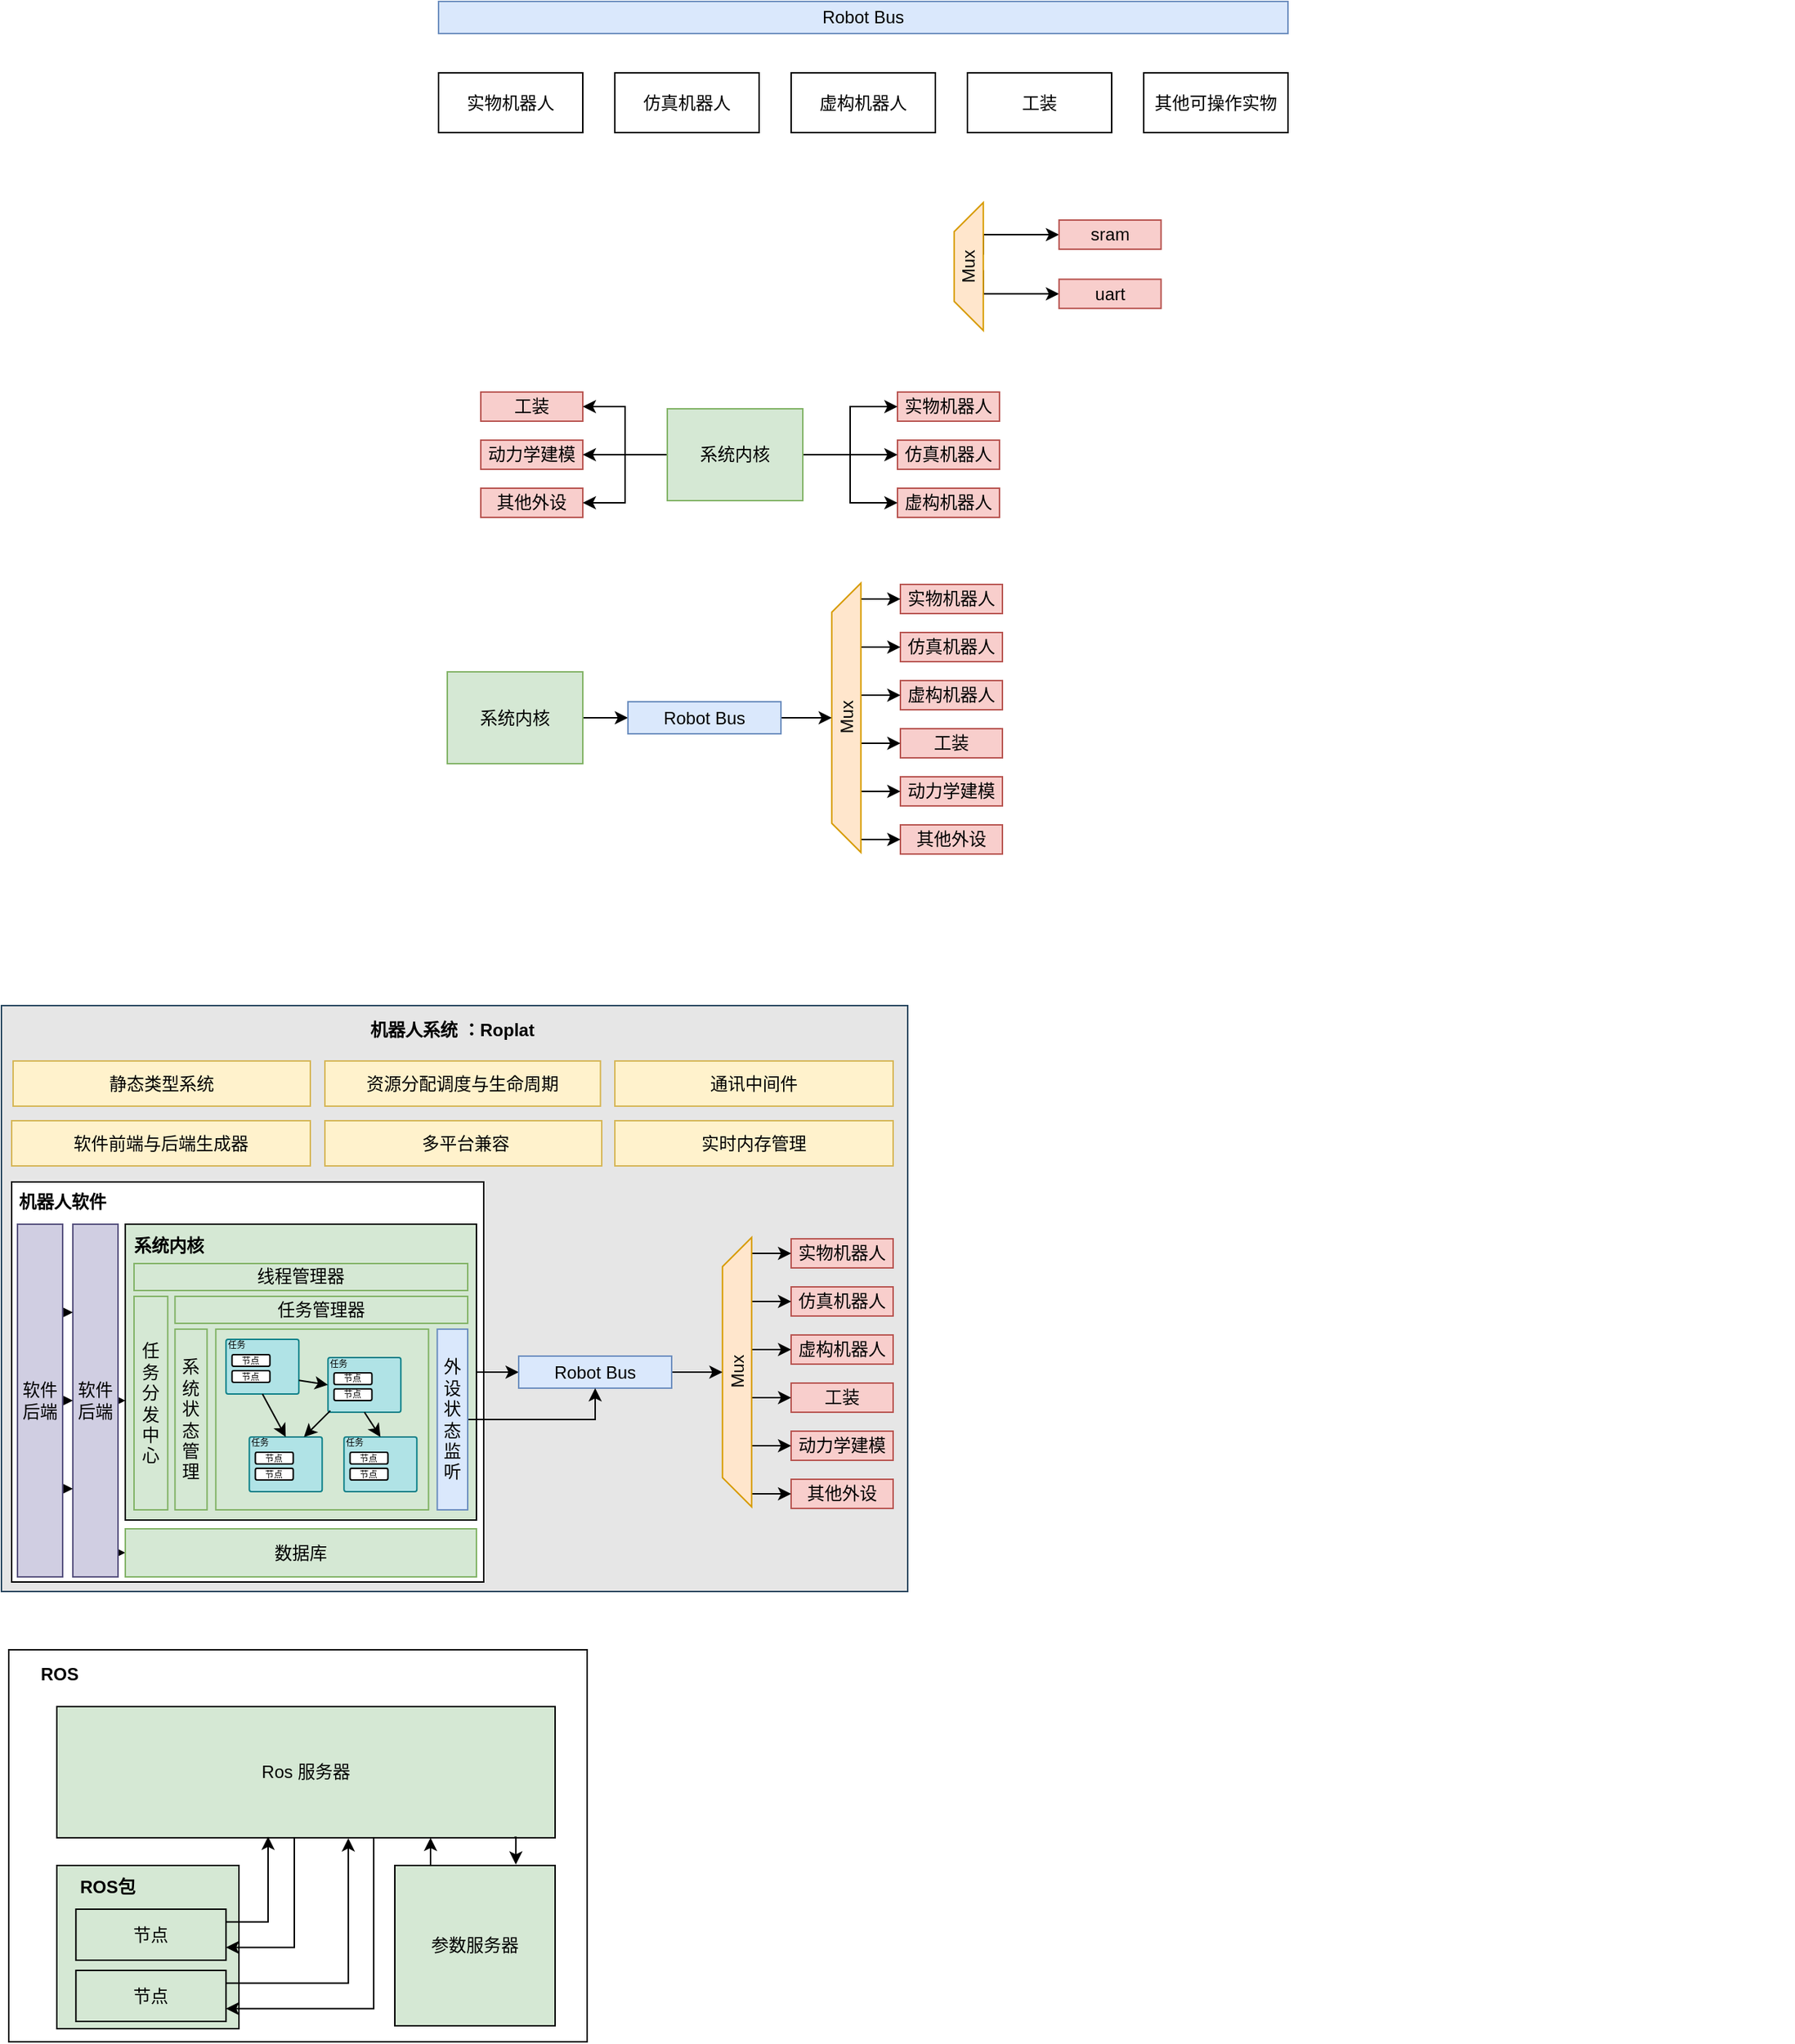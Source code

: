 <mxfile border="50" scale="3" compressed="false" locked="false" version="26.0.4">
  <diagram name="Blank" id="YmL12bMKpDGza6XwsDPr">
    <mxGraphModel dx="3102" dy="1397" grid="0" gridSize="10" guides="1" tooltips="1" connect="1" arrows="1" fold="1" page="0" pageScale="1" pageWidth="827" pageHeight="1169" background="none" math="1" shadow="0">
      <root>
        <mxCell id="X5NqExCQtvZxIxQ7pmgY-0" />
        <mxCell id="1" parent="X5NqExCQtvZxIxQ7pmgY-0" />
        <mxCell id="yxioz5QFpOCRjbDrVPdh-116" value="" style="rounded=0;whiteSpace=wrap;html=1;fillColor=light-dark(#E6E6E6,#39454E);strokeColor=#23445d;" parent="1" vertex="1">
          <mxGeometry x="-1620" y="181" width="622" height="402" as="geometry" />
        </mxCell>
        <mxCell id="yxioz5QFpOCRjbDrVPdh-107" value="" style="rounded=0;whiteSpace=wrap;html=1;" parent="1" vertex="1">
          <mxGeometry x="-1613" y="302" width="324" height="274.5" as="geometry" />
        </mxCell>
        <mxCell id="yxioz5QFpOCRjbDrVPdh-115" style="edgeStyle=orthogonalEdgeStyle;rounded=0;orthogonalLoop=1;jettySize=auto;html=1;exitX=1;exitY=0.5;exitDx=0;exitDy=0;entryX=0;entryY=0.595;entryDx=0;entryDy=0;entryPerimeter=0;" parent="1" edge="1">
          <mxGeometry relative="1" as="geometry">
            <mxPoint x="-1540" y="556.4" as="sourcePoint" />
            <mxPoint x="-1535" y="556.4" as="targetPoint" />
          </mxGeometry>
        </mxCell>
        <mxCell id="yxioz5QFpOCRjbDrVPdh-114" style="edgeStyle=orthogonalEdgeStyle;rounded=0;orthogonalLoop=1;jettySize=auto;html=1;exitX=1;exitY=0.5;exitDx=0;exitDy=0;entryX=0;entryY=0.595;entryDx=0;entryDy=0;entryPerimeter=0;" parent="1" source="yxioz5QFpOCRjbDrVPdh-103" target="yxioz5QFpOCRjbDrVPdh-46" edge="1">
          <mxGeometry relative="1" as="geometry" />
        </mxCell>
        <mxCell id="RojM3RQOKE0TcmvbQU_H-11" value="Robot Bus" style="rounded=0;whiteSpace=wrap;html=1;fillColor=#dae8fc;strokeColor=#6c8ebf;" parent="1" vertex="1">
          <mxGeometry x="-1320" y="-508" width="583" height="22" as="geometry" />
        </mxCell>
        <mxCell id="RojM3RQOKE0TcmvbQU_H-12" value="实物机器人" style="rounded=0;whiteSpace=wrap;html=1;" parent="1" vertex="1">
          <mxGeometry x="-1320" y="-459" width="99" height="41" as="geometry" />
        </mxCell>
        <mxCell id="RojM3RQOKE0TcmvbQU_H-13" value="仿真机器人" style="rounded=0;whiteSpace=wrap;html=1;" parent="1" vertex="1">
          <mxGeometry x="-1199" y="-459" width="99" height="41" as="geometry" />
        </mxCell>
        <mxCell id="RojM3RQOKE0TcmvbQU_H-14" value="虚构机器人" style="rounded=0;whiteSpace=wrap;html=1;" parent="1" vertex="1">
          <mxGeometry x="-1078" y="-459" width="99" height="41" as="geometry" />
        </mxCell>
        <mxCell id="RojM3RQOKE0TcmvbQU_H-15" value="工装" style="rounded=0;whiteSpace=wrap;html=1;" parent="1" vertex="1">
          <mxGeometry x="-957" y="-459" width="99" height="41" as="geometry" />
        </mxCell>
        <mxCell id="RojM3RQOKE0TcmvbQU_H-16" value="其他可操作实物" style="rounded=0;whiteSpace=wrap;html=1;" parent="1" vertex="1">
          <mxGeometry x="-836" y="-459" width="99" height="41" as="geometry" />
        </mxCell>
        <mxCell id="RojM3RQOKE0TcmvbQU_H-17" style="edgeStyle=orthogonalEdgeStyle;rounded=0;orthogonalLoop=1;jettySize=auto;html=1;exitX=0.75;exitY=1;exitDx=0;exitDy=0;entryX=0;entryY=0.5;entryDx=0;entryDy=0;" parent="1" target="RojM3RQOKE0TcmvbQU_H-20" edge="1">
          <mxGeometry relative="1" as="geometry">
            <Array as="points">
              <mxPoint x="-946.13" y="-348" />
            </Array>
            <mxPoint x="-946.13" y="-334.25" as="sourcePoint" />
          </mxGeometry>
        </mxCell>
        <mxCell id="RojM3RQOKE0TcmvbQU_H-18" style="edgeStyle=orthogonalEdgeStyle;rounded=0;orthogonalLoop=1;jettySize=auto;html=1;exitX=0.75;exitY=1;exitDx=0;exitDy=0;entryX=0;entryY=0.5;entryDx=0;entryDy=0;" parent="1" target="RojM3RQOKE0TcmvbQU_H-21" edge="1">
          <mxGeometry relative="1" as="geometry">
            <Array as="points">
              <mxPoint x="-946.13" y="-307.37" />
            </Array>
            <mxPoint x="-946.13" y="-323.62" as="sourcePoint" />
          </mxGeometry>
        </mxCell>
        <mxCell id="RojM3RQOKE0TcmvbQU_H-19" value="Mux" style="shape=trapezoid;perimeter=trapezoidPerimeter;whiteSpace=wrap;html=1;fixedSize=1;rotation=-90;fillColor=#ffe6cc;strokeColor=#d79b00;" parent="1" vertex="1">
          <mxGeometry x="-1000" y="-336.12" width="87.75" height="20" as="geometry" />
        </mxCell>
        <mxCell id="RojM3RQOKE0TcmvbQU_H-20" value="sram" style="whiteSpace=wrap;html=1;fillColor=#f8cecc;strokeColor=#b85450;" parent="1" vertex="1">
          <mxGeometry x="-894.13" y="-358" width="70" height="20" as="geometry" />
        </mxCell>
        <mxCell id="RojM3RQOKE0TcmvbQU_H-21" value="uart" style="whiteSpace=wrap;html=1;fillColor=#f8cecc;strokeColor=#b85450;" parent="1" vertex="1">
          <mxGeometry x="-894.13" y="-317.37" width="70" height="20" as="geometry" />
        </mxCell>
        <mxCell id="yxioz5QFpOCRjbDrVPdh-1" value="实物机器人" style="whiteSpace=wrap;html=1;fillColor=#f8cecc;strokeColor=#b85450;" parent="1" vertex="1">
          <mxGeometry x="-1005" y="-240" width="70" height="20" as="geometry" />
        </mxCell>
        <mxCell id="yxioz5QFpOCRjbDrVPdh-2" value="仿真机器人" style="whiteSpace=wrap;html=1;fillColor=#f8cecc;strokeColor=#b85450;" parent="1" vertex="1">
          <mxGeometry x="-1005" y="-207" width="70" height="20" as="geometry" />
        </mxCell>
        <mxCell id="yxioz5QFpOCRjbDrVPdh-4" value="虚构机器人" style="whiteSpace=wrap;html=1;fillColor=#f8cecc;strokeColor=#b85450;" parent="1" vertex="1">
          <mxGeometry x="-1005" y="-174" width="70" height="20" as="geometry" />
        </mxCell>
        <mxCell id="yxioz5QFpOCRjbDrVPdh-5" value="工装" style="whiteSpace=wrap;html=1;fillColor=#f8cecc;strokeColor=#b85450;" parent="1" vertex="1">
          <mxGeometry x="-1291" y="-240" width="70" height="20" as="geometry" />
        </mxCell>
        <mxCell id="yxioz5QFpOCRjbDrVPdh-6" value="动力学建模" style="whiteSpace=wrap;html=1;fillColor=#f8cecc;strokeColor=#b85450;" parent="1" vertex="1">
          <mxGeometry x="-1291" y="-207" width="70" height="20" as="geometry" />
        </mxCell>
        <mxCell id="yxioz5QFpOCRjbDrVPdh-7" value="其他外设" style="whiteSpace=wrap;html=1;fillColor=#f8cecc;strokeColor=#b85450;" parent="1" vertex="1">
          <mxGeometry x="-1291" y="-174" width="70" height="20" as="geometry" />
        </mxCell>
        <mxCell id="yxioz5QFpOCRjbDrVPdh-9" style="edgeStyle=orthogonalEdgeStyle;rounded=0;orthogonalLoop=1;jettySize=auto;html=1;" parent="1" source="yxioz5QFpOCRjbDrVPdh-8" target="yxioz5QFpOCRjbDrVPdh-1" edge="1">
          <mxGeometry relative="1" as="geometry" />
        </mxCell>
        <mxCell id="yxioz5QFpOCRjbDrVPdh-10" style="edgeStyle=orthogonalEdgeStyle;rounded=0;orthogonalLoop=1;jettySize=auto;html=1;" parent="1" source="yxioz5QFpOCRjbDrVPdh-8" target="yxioz5QFpOCRjbDrVPdh-2" edge="1">
          <mxGeometry relative="1" as="geometry" />
        </mxCell>
        <mxCell id="yxioz5QFpOCRjbDrVPdh-11" style="edgeStyle=orthogonalEdgeStyle;rounded=0;orthogonalLoop=1;jettySize=auto;html=1;" parent="1" source="yxioz5QFpOCRjbDrVPdh-8" target="yxioz5QFpOCRjbDrVPdh-4" edge="1">
          <mxGeometry relative="1" as="geometry" />
        </mxCell>
        <mxCell id="yxioz5QFpOCRjbDrVPdh-12" style="edgeStyle=orthogonalEdgeStyle;rounded=0;orthogonalLoop=1;jettySize=auto;html=1;" parent="1" source="yxioz5QFpOCRjbDrVPdh-8" target="yxioz5QFpOCRjbDrVPdh-5" edge="1">
          <mxGeometry relative="1" as="geometry" />
        </mxCell>
        <mxCell id="yxioz5QFpOCRjbDrVPdh-13" style="edgeStyle=orthogonalEdgeStyle;rounded=0;orthogonalLoop=1;jettySize=auto;html=1;entryX=1;entryY=0.5;entryDx=0;entryDy=0;" parent="1" source="yxioz5QFpOCRjbDrVPdh-8" target="yxioz5QFpOCRjbDrVPdh-6" edge="1">
          <mxGeometry relative="1" as="geometry" />
        </mxCell>
        <mxCell id="yxioz5QFpOCRjbDrVPdh-14" style="edgeStyle=orthogonalEdgeStyle;rounded=0;orthogonalLoop=1;jettySize=auto;html=1;entryX=1;entryY=0.5;entryDx=0;entryDy=0;" parent="1" source="yxioz5QFpOCRjbDrVPdh-8" target="yxioz5QFpOCRjbDrVPdh-7" edge="1">
          <mxGeometry relative="1" as="geometry" />
        </mxCell>
        <mxCell id="yxioz5QFpOCRjbDrVPdh-8" value="系统内核" style="rounded=0;whiteSpace=wrap;html=1;fillColor=#d5e8d4;strokeColor=#82b366;" parent="1" vertex="1">
          <mxGeometry x="-1163" y="-228.5" width="93" height="63" as="geometry" />
        </mxCell>
        <mxCell id="yxioz5QFpOCRjbDrVPdh-15" value="实物机器人" style="whiteSpace=wrap;html=1;fillColor=#f8cecc;strokeColor=#b85450;" parent="1" vertex="1">
          <mxGeometry x="-1003" y="-108" width="70" height="20" as="geometry" />
        </mxCell>
        <mxCell id="yxioz5QFpOCRjbDrVPdh-16" value="仿真机器人" style="whiteSpace=wrap;html=1;fillColor=#f8cecc;strokeColor=#b85450;" parent="1" vertex="1">
          <mxGeometry x="-1003" y="-75" width="70" height="20" as="geometry" />
        </mxCell>
        <mxCell id="yxioz5QFpOCRjbDrVPdh-17" value="虚构机器人" style="whiteSpace=wrap;html=1;fillColor=#f8cecc;strokeColor=#b85450;" parent="1" vertex="1">
          <mxGeometry x="-1003" y="-42" width="70" height="20" as="geometry" />
        </mxCell>
        <mxCell id="yxioz5QFpOCRjbDrVPdh-18" value="工装" style="whiteSpace=wrap;html=1;fillColor=#f8cecc;strokeColor=#b85450;" parent="1" vertex="1">
          <mxGeometry x="-1003" y="-9" width="70" height="20" as="geometry" />
        </mxCell>
        <mxCell id="yxioz5QFpOCRjbDrVPdh-19" value="动力学建模" style="whiteSpace=wrap;html=1;fillColor=#f8cecc;strokeColor=#b85450;" parent="1" vertex="1">
          <mxGeometry x="-1003" y="24" width="70" height="20" as="geometry" />
        </mxCell>
        <mxCell id="yxioz5QFpOCRjbDrVPdh-20" value="其他外设" style="whiteSpace=wrap;html=1;fillColor=#f8cecc;strokeColor=#b85450;" parent="1" vertex="1">
          <mxGeometry x="-1003" y="57" width="70" height="20" as="geometry" />
        </mxCell>
        <mxCell id="yxioz5QFpOCRjbDrVPdh-22" value="" style="endArrow=classic;html=1;rounded=0;entryX=0;entryY=0.5;entryDx=0;entryDy=0;exitX=0.941;exitY=1.006;exitDx=0;exitDy=0;exitPerimeter=0;" parent="1" source="yxioz5QFpOCRjbDrVPdh-21" target="yxioz5QFpOCRjbDrVPdh-15" edge="1">
          <mxGeometry width="50" height="50" relative="1" as="geometry">
            <mxPoint x="-1029" y="-98" as="sourcePoint" />
            <mxPoint x="-1020" y="-96" as="targetPoint" />
          </mxGeometry>
        </mxCell>
        <mxCell id="yxioz5QFpOCRjbDrVPdh-23" value="" style="endArrow=classic;html=1;rounded=0;exitX=0.941;exitY=1.006;exitDx=0;exitDy=0;exitPerimeter=0;entryX=0;entryY=0.5;entryDx=0;entryDy=0;" parent="1" target="yxioz5QFpOCRjbDrVPdh-16" edge="1">
          <mxGeometry width="50" height="50" relative="1" as="geometry">
            <mxPoint x="-1030" y="-65.06" as="sourcePoint" />
            <mxPoint x="-1004" y="-65" as="targetPoint" />
          </mxGeometry>
        </mxCell>
        <mxCell id="yxioz5QFpOCRjbDrVPdh-24" value="" style="endArrow=classic;html=1;rounded=0;exitX=0.941;exitY=1.006;exitDx=0;exitDy=0;exitPerimeter=0;entryX=0;entryY=0.5;entryDx=0;entryDy=0;" parent="1" edge="1">
          <mxGeometry width="50" height="50" relative="1" as="geometry">
            <mxPoint x="-1030" y="-32.06" as="sourcePoint" />
            <mxPoint x="-1003" y="-32" as="targetPoint" />
          </mxGeometry>
        </mxCell>
        <mxCell id="yxioz5QFpOCRjbDrVPdh-25" value="" style="endArrow=classic;html=1;rounded=0;exitX=0.941;exitY=1.006;exitDx=0;exitDy=0;exitPerimeter=0;entryX=0;entryY=0.5;entryDx=0;entryDy=0;" parent="1" edge="1">
          <mxGeometry width="50" height="50" relative="1" as="geometry">
            <mxPoint x="-1030" y="0.94" as="sourcePoint" />
            <mxPoint x="-1003" y="1" as="targetPoint" />
          </mxGeometry>
        </mxCell>
        <mxCell id="yxioz5QFpOCRjbDrVPdh-26" value="" style="endArrow=classic;html=1;rounded=0;exitX=0.941;exitY=1.006;exitDx=0;exitDy=0;exitPerimeter=0;entryX=0;entryY=0.5;entryDx=0;entryDy=0;" parent="1" edge="1">
          <mxGeometry width="50" height="50" relative="1" as="geometry">
            <mxPoint x="-1030" y="33.94" as="sourcePoint" />
            <mxPoint x="-1003" y="34" as="targetPoint" />
          </mxGeometry>
        </mxCell>
        <mxCell id="yxioz5QFpOCRjbDrVPdh-27" value="" style="endArrow=classic;html=1;rounded=0;exitX=0.941;exitY=1.006;exitDx=0;exitDy=0;exitPerimeter=0;entryX=0;entryY=0.5;entryDx=0;entryDy=0;" parent="1" edge="1">
          <mxGeometry width="50" height="50" relative="1" as="geometry">
            <mxPoint x="-1030" y="66.94" as="sourcePoint" />
            <mxPoint x="-1003" y="67" as="targetPoint" />
          </mxGeometry>
        </mxCell>
        <mxCell id="yxioz5QFpOCRjbDrVPdh-21" value="Mux" style="shape=trapezoid;perimeter=trapezoidPerimeter;whiteSpace=wrap;html=1;fixedSize=1;rotation=-90;fillColor=#ffe6cc;strokeColor=#d79b00;" parent="1" vertex="1">
          <mxGeometry x="-1132.5" y="-26.5" width="184.75" height="20" as="geometry" />
        </mxCell>
        <mxCell id="yxioz5QFpOCRjbDrVPdh-30" style="edgeStyle=orthogonalEdgeStyle;rounded=0;orthogonalLoop=1;jettySize=auto;html=1;entryX=0;entryY=0.5;entryDx=0;entryDy=0;" parent="1" source="yxioz5QFpOCRjbDrVPdh-28" target="yxioz5QFpOCRjbDrVPdh-29" edge="1">
          <mxGeometry relative="1" as="geometry" />
        </mxCell>
        <mxCell id="yxioz5QFpOCRjbDrVPdh-28" value="系统内核" style="rounded=0;whiteSpace=wrap;html=1;fillColor=#d5e8d4;strokeColor=#82b366;" parent="1" vertex="1">
          <mxGeometry x="-1314" y="-48" width="93" height="63" as="geometry" />
        </mxCell>
        <mxCell id="yxioz5QFpOCRjbDrVPdh-31" style="edgeStyle=orthogonalEdgeStyle;rounded=0;orthogonalLoop=1;jettySize=auto;html=1;entryX=0.5;entryY=0;entryDx=0;entryDy=0;" parent="1" source="yxioz5QFpOCRjbDrVPdh-29" target="yxioz5QFpOCRjbDrVPdh-21" edge="1">
          <mxGeometry relative="1" as="geometry" />
        </mxCell>
        <mxCell id="yxioz5QFpOCRjbDrVPdh-29" value="Robot Bus" style="rounded=0;whiteSpace=wrap;html=1;fillColor=#dae8fc;strokeColor=#6c8ebf;" parent="1" vertex="1">
          <mxGeometry x="-1190" y="-27.5" width="105" height="22" as="geometry" />
        </mxCell>
        <mxCell id="yxioz5QFpOCRjbDrVPdh-32" value="实物机器人" style="whiteSpace=wrap;html=1;fillColor=#f8cecc;strokeColor=#b85450;" parent="1" vertex="1">
          <mxGeometry x="-1078" y="341" width="70" height="20" as="geometry" />
        </mxCell>
        <mxCell id="yxioz5QFpOCRjbDrVPdh-33" value="仿真机器人" style="whiteSpace=wrap;html=1;fillColor=#f8cecc;strokeColor=#b85450;" parent="1" vertex="1">
          <mxGeometry x="-1078" y="374" width="70" height="20" as="geometry" />
        </mxCell>
        <mxCell id="yxioz5QFpOCRjbDrVPdh-34" value="虚构机器人" style="whiteSpace=wrap;html=1;fillColor=#f8cecc;strokeColor=#b85450;" parent="1" vertex="1">
          <mxGeometry x="-1078" y="407" width="70" height="20" as="geometry" />
        </mxCell>
        <mxCell id="yxioz5QFpOCRjbDrVPdh-35" value="工装" style="whiteSpace=wrap;html=1;fillColor=#f8cecc;strokeColor=#b85450;" parent="1" vertex="1">
          <mxGeometry x="-1078" y="440" width="70" height="20" as="geometry" />
        </mxCell>
        <mxCell id="yxioz5QFpOCRjbDrVPdh-36" value="动力学建模" style="whiteSpace=wrap;html=1;fillColor=#f8cecc;strokeColor=#b85450;" parent="1" vertex="1">
          <mxGeometry x="-1078" y="473" width="70" height="20" as="geometry" />
        </mxCell>
        <mxCell id="yxioz5QFpOCRjbDrVPdh-37" value="其他外设" style="whiteSpace=wrap;html=1;fillColor=#f8cecc;strokeColor=#b85450;" parent="1" vertex="1">
          <mxGeometry x="-1078" y="506" width="70" height="20" as="geometry" />
        </mxCell>
        <mxCell id="yxioz5QFpOCRjbDrVPdh-38" value="" style="endArrow=classic;html=1;rounded=0;entryX=0;entryY=0.5;entryDx=0;entryDy=0;exitX=0.941;exitY=1.006;exitDx=0;exitDy=0;exitPerimeter=0;" parent="1" source="yxioz5QFpOCRjbDrVPdh-44" target="yxioz5QFpOCRjbDrVPdh-32" edge="1">
          <mxGeometry width="50" height="50" relative="1" as="geometry">
            <mxPoint x="-1104" y="351" as="sourcePoint" />
            <mxPoint x="-1095" y="353" as="targetPoint" />
          </mxGeometry>
        </mxCell>
        <mxCell id="yxioz5QFpOCRjbDrVPdh-39" value="" style="endArrow=classic;html=1;rounded=0;exitX=0.941;exitY=1.006;exitDx=0;exitDy=0;exitPerimeter=0;entryX=0;entryY=0.5;entryDx=0;entryDy=0;" parent="1" target="yxioz5QFpOCRjbDrVPdh-33" edge="1">
          <mxGeometry width="50" height="50" relative="1" as="geometry">
            <mxPoint x="-1105" y="383.94" as="sourcePoint" />
            <mxPoint x="-1079" y="384" as="targetPoint" />
          </mxGeometry>
        </mxCell>
        <mxCell id="yxioz5QFpOCRjbDrVPdh-40" value="" style="endArrow=classic;html=1;rounded=0;exitX=0.941;exitY=1.006;exitDx=0;exitDy=0;exitPerimeter=0;entryX=0;entryY=0.5;entryDx=0;entryDy=0;" parent="1" edge="1">
          <mxGeometry width="50" height="50" relative="1" as="geometry">
            <mxPoint x="-1105" y="416.94" as="sourcePoint" />
            <mxPoint x="-1078" y="417" as="targetPoint" />
          </mxGeometry>
        </mxCell>
        <mxCell id="yxioz5QFpOCRjbDrVPdh-41" value="" style="endArrow=classic;html=1;rounded=0;exitX=0.941;exitY=1.006;exitDx=0;exitDy=0;exitPerimeter=0;entryX=0;entryY=0.5;entryDx=0;entryDy=0;" parent="1" edge="1">
          <mxGeometry width="50" height="50" relative="1" as="geometry">
            <mxPoint x="-1105" y="449.94" as="sourcePoint" />
            <mxPoint x="-1078" y="450" as="targetPoint" />
          </mxGeometry>
        </mxCell>
        <mxCell id="yxioz5QFpOCRjbDrVPdh-42" value="" style="endArrow=classic;html=1;rounded=0;exitX=0.941;exitY=1.006;exitDx=0;exitDy=0;exitPerimeter=0;entryX=0;entryY=0.5;entryDx=0;entryDy=0;" parent="1" edge="1">
          <mxGeometry width="50" height="50" relative="1" as="geometry">
            <mxPoint x="-1105" y="482.94" as="sourcePoint" />
            <mxPoint x="-1078" y="483" as="targetPoint" />
          </mxGeometry>
        </mxCell>
        <mxCell id="yxioz5QFpOCRjbDrVPdh-43" value="" style="endArrow=classic;html=1;rounded=0;exitX=0.941;exitY=1.006;exitDx=0;exitDy=0;exitPerimeter=0;entryX=0;entryY=0.5;entryDx=0;entryDy=0;" parent="1" edge="1">
          <mxGeometry width="50" height="50" relative="1" as="geometry">
            <mxPoint x="-1105" y="515.94" as="sourcePoint" />
            <mxPoint x="-1078" y="516" as="targetPoint" />
          </mxGeometry>
        </mxCell>
        <mxCell id="yxioz5QFpOCRjbDrVPdh-44" value="Mux" style="shape=trapezoid;perimeter=trapezoidPerimeter;whiteSpace=wrap;html=1;fixedSize=1;rotation=-90;fillColor=#ffe6cc;strokeColor=#d79b00;" parent="1" vertex="1">
          <mxGeometry x="-1207.5" y="422.5" width="184.75" height="20" as="geometry" />
        </mxCell>
        <mxCell id="yxioz5QFpOCRjbDrVPdh-45" style="edgeStyle=orthogonalEdgeStyle;rounded=0;orthogonalLoop=1;jettySize=auto;html=1;entryX=0;entryY=0.5;entryDx=0;entryDy=0;" parent="1" source="yxioz5QFpOCRjbDrVPdh-46" target="yxioz5QFpOCRjbDrVPdh-48" edge="1">
          <mxGeometry relative="1" as="geometry" />
        </mxCell>
        <mxCell id="yxioz5QFpOCRjbDrVPdh-46" value="" style="rounded=0;whiteSpace=wrap;html=1;fillColor=#d5e8d4;strokeColor=light-dark(#000000, #446e2c);" parent="1" vertex="1">
          <mxGeometry x="-1535" y="331" width="241" height="203" as="geometry" />
        </mxCell>
        <mxCell id="yxioz5QFpOCRjbDrVPdh-47" style="edgeStyle=orthogonalEdgeStyle;rounded=0;orthogonalLoop=1;jettySize=auto;html=1;entryX=0.5;entryY=0;entryDx=0;entryDy=0;" parent="1" source="yxioz5QFpOCRjbDrVPdh-48" target="yxioz5QFpOCRjbDrVPdh-44" edge="1">
          <mxGeometry relative="1" as="geometry" />
        </mxCell>
        <mxCell id="yxioz5QFpOCRjbDrVPdh-48" value="Robot Bus" style="rounded=0;whiteSpace=wrap;html=1;fillColor=#dae8fc;strokeColor=#6c8ebf;" parent="1" vertex="1">
          <mxGeometry x="-1265" y="421.5" width="105" height="22" as="geometry" />
        </mxCell>
        <mxCell id="yxioz5QFpOCRjbDrVPdh-49" value="系统内核" style="text;html=1;align=center;verticalAlign=middle;whiteSpace=wrap;rounded=0;fontStyle=1" parent="1" vertex="1">
          <mxGeometry x="-1535" y="331" width="60" height="30" as="geometry" />
        </mxCell>
        <mxCell id="yxioz5QFpOCRjbDrVPdh-50" value="线程管理器" style="rounded=0;whiteSpace=wrap;html=1;fillColor=#d5e8d4;strokeColor=#82b366;" parent="1" vertex="1">
          <mxGeometry x="-1529" y="358" width="229" height="18.5" as="geometry" />
        </mxCell>
        <mxCell id="yxioz5QFpOCRjbDrVPdh-51" value="任务分发中心" style="rounded=0;whiteSpace=wrap;html=1;fillColor=#d5e8d4;strokeColor=#82b366;" parent="1" vertex="1">
          <mxGeometry x="-1529" y="380.5" width="23.13" height="146.5" as="geometry" />
        </mxCell>
        <mxCell id="yxioz5QFpOCRjbDrVPdh-52" value="任务管理器" style="rounded=0;whiteSpace=wrap;html=1;fillColor=#d5e8d4;strokeColor=#82b366;" parent="1" vertex="1">
          <mxGeometry x="-1500.87" y="380.5" width="200.87" height="18.5" as="geometry" />
        </mxCell>
        <mxCell id="yxioz5QFpOCRjbDrVPdh-53" value="系统状态管理" style="rounded=0;whiteSpace=wrap;html=1;fillColor=#d5e8d4;strokeColor=#82b366;" parent="1" vertex="1">
          <mxGeometry x="-1500.87" y="403" width="22" height="124" as="geometry" />
        </mxCell>
        <mxCell id="yxioz5QFpOCRjbDrVPdh-54" value="" style="rounded=0;whiteSpace=wrap;html=1;fillColor=#d5e8d4;strokeColor=#82b366;" parent="1" vertex="1">
          <mxGeometry x="-1472.87" y="403" width="146" height="124" as="geometry" />
        </mxCell>
        <mxCell id="yxioz5QFpOCRjbDrVPdh-70" value="" style="group" parent="1" vertex="1" connectable="0">
          <mxGeometry x="-1465.87" y="410" width="50" height="37.5" as="geometry" />
        </mxCell>
        <mxCell id="yxioz5QFpOCRjbDrVPdh-65" value="" style="rounded=1;whiteSpace=wrap;html=1;arcSize=4;strokeWidth=1;fillColor=#b0e3e6;strokeColor=#0e8088;" parent="yxioz5QFpOCRjbDrVPdh-70" vertex="1">
          <mxGeometry width="50" height="37.5" as="geometry" />
        </mxCell>
        <mxCell id="yxioz5QFpOCRjbDrVPdh-66" value="任务" style="text;html=1;align=center;verticalAlign=middle;whiteSpace=wrap;rounded=0;fontSize=6;" parent="yxioz5QFpOCRjbDrVPdh-70" vertex="1">
          <mxGeometry width="15.13" height="8.5" as="geometry" />
        </mxCell>
        <mxCell id="yxioz5QFpOCRjbDrVPdh-67" value="&lt;font&gt;节点&lt;/font&gt;" style="rounded=1;whiteSpace=wrap;html=1;fontSize=6;" parent="yxioz5QFpOCRjbDrVPdh-70" vertex="1">
          <mxGeometry x="4.13" y="10.5" width="26" height="8" as="geometry" />
        </mxCell>
        <mxCell id="yxioz5QFpOCRjbDrVPdh-68" value="&lt;font&gt;节点&lt;/font&gt;" style="rounded=1;whiteSpace=wrap;html=1;fontSize=6;" parent="yxioz5QFpOCRjbDrVPdh-70" vertex="1">
          <mxGeometry x="4.13" y="21.5" width="26" height="8" as="geometry" />
        </mxCell>
        <mxCell id="yxioz5QFpOCRjbDrVPdh-72" value="" style="group" parent="1" vertex="1" connectable="0">
          <mxGeometry x="-1449.87" y="477" width="50" height="37.5" as="geometry" />
        </mxCell>
        <mxCell id="yxioz5QFpOCRjbDrVPdh-73" value="" style="rounded=1;whiteSpace=wrap;html=1;arcSize=4;strokeWidth=1;fillColor=#b0e3e6;strokeColor=#0e8088;" parent="yxioz5QFpOCRjbDrVPdh-72" vertex="1">
          <mxGeometry width="50" height="37.5" as="geometry" />
        </mxCell>
        <mxCell id="yxioz5QFpOCRjbDrVPdh-74" value="任务" style="text;html=1;align=center;verticalAlign=middle;whiteSpace=wrap;rounded=0;fontSize=6;" parent="yxioz5QFpOCRjbDrVPdh-72" vertex="1">
          <mxGeometry width="15.13" height="8.5" as="geometry" />
        </mxCell>
        <mxCell id="yxioz5QFpOCRjbDrVPdh-75" value="&lt;font&gt;节点&lt;/font&gt;" style="rounded=1;whiteSpace=wrap;html=1;fontSize=6;" parent="yxioz5QFpOCRjbDrVPdh-72" vertex="1">
          <mxGeometry x="4.13" y="10.5" width="26" height="8" as="geometry" />
        </mxCell>
        <mxCell id="yxioz5QFpOCRjbDrVPdh-76" value="&lt;font&gt;节点&lt;/font&gt;" style="rounded=1;whiteSpace=wrap;html=1;fontSize=6;" parent="yxioz5QFpOCRjbDrVPdh-72" vertex="1">
          <mxGeometry x="4.13" y="21.5" width="26" height="8" as="geometry" />
        </mxCell>
        <mxCell id="yxioz5QFpOCRjbDrVPdh-77" value="" style="group" parent="1" vertex="1" connectable="0">
          <mxGeometry x="-1395.87" y="422.5" width="50" height="37.5" as="geometry" />
        </mxCell>
        <mxCell id="yxioz5QFpOCRjbDrVPdh-78" value="" style="rounded=1;whiteSpace=wrap;html=1;arcSize=4;strokeWidth=1;fillColor=#b0e3e6;strokeColor=#0e8088;" parent="yxioz5QFpOCRjbDrVPdh-77" vertex="1">
          <mxGeometry width="50" height="37.5" as="geometry" />
        </mxCell>
        <mxCell id="yxioz5QFpOCRjbDrVPdh-79" value="任务" style="text;html=1;align=center;verticalAlign=middle;whiteSpace=wrap;rounded=0;fontSize=6;" parent="yxioz5QFpOCRjbDrVPdh-77" vertex="1">
          <mxGeometry width="15.13" height="8.5" as="geometry" />
        </mxCell>
        <mxCell id="yxioz5QFpOCRjbDrVPdh-80" value="&lt;font&gt;节点&lt;/font&gt;" style="rounded=1;whiteSpace=wrap;html=1;fontSize=6;" parent="yxioz5QFpOCRjbDrVPdh-77" vertex="1">
          <mxGeometry x="4.13" y="10.5" width="26" height="8" as="geometry" />
        </mxCell>
        <mxCell id="yxioz5QFpOCRjbDrVPdh-81" value="&lt;font&gt;节点&lt;/font&gt;" style="rounded=1;whiteSpace=wrap;html=1;fontSize=6;" parent="yxioz5QFpOCRjbDrVPdh-77" vertex="1">
          <mxGeometry x="4.13" y="21.5" width="26" height="8" as="geometry" />
        </mxCell>
        <mxCell id="yxioz5QFpOCRjbDrVPdh-82" value="" style="group" parent="1" vertex="1" connectable="0">
          <mxGeometry x="-1384.87" y="477" width="50" height="37.5" as="geometry" />
        </mxCell>
        <mxCell id="yxioz5QFpOCRjbDrVPdh-83" value="" style="rounded=1;whiteSpace=wrap;html=1;arcSize=4;strokeWidth=1;fillColor=#b0e3e6;strokeColor=#0e8088;" parent="yxioz5QFpOCRjbDrVPdh-82" vertex="1">
          <mxGeometry width="50" height="37.5" as="geometry" />
        </mxCell>
        <mxCell id="yxioz5QFpOCRjbDrVPdh-84" value="任务" style="text;html=1;align=center;verticalAlign=middle;whiteSpace=wrap;rounded=0;fontSize=6;" parent="yxioz5QFpOCRjbDrVPdh-82" vertex="1">
          <mxGeometry width="15.13" height="8.5" as="geometry" />
        </mxCell>
        <mxCell id="yxioz5QFpOCRjbDrVPdh-85" value="&lt;font&gt;节点&lt;/font&gt;" style="rounded=1;whiteSpace=wrap;html=1;fontSize=6;" parent="yxioz5QFpOCRjbDrVPdh-82" vertex="1">
          <mxGeometry x="4.13" y="10.5" width="26" height="8" as="geometry" />
        </mxCell>
        <mxCell id="yxioz5QFpOCRjbDrVPdh-86" value="&lt;font&gt;节点&lt;/font&gt;" style="rounded=1;whiteSpace=wrap;html=1;fontSize=6;" parent="yxioz5QFpOCRjbDrVPdh-82" vertex="1">
          <mxGeometry x="4.13" y="21.5" width="26" height="8" as="geometry" />
        </mxCell>
        <mxCell id="yxioz5QFpOCRjbDrVPdh-89" value="" style="endArrow=classic;html=1;rounded=0;exitX=0.5;exitY=1;exitDx=0;exitDy=0;entryX=0.5;entryY=0;entryDx=0;entryDy=0;" parent="1" source="yxioz5QFpOCRjbDrVPdh-65" target="yxioz5QFpOCRjbDrVPdh-73" edge="1">
          <mxGeometry width="50" height="50" relative="1" as="geometry">
            <mxPoint x="-1415.87" y="481" as="sourcePoint" />
            <mxPoint x="-1365.87" y="431" as="targetPoint" />
          </mxGeometry>
        </mxCell>
        <mxCell id="yxioz5QFpOCRjbDrVPdh-90" value="" style="endArrow=classic;html=1;rounded=0;exitX=1;exitY=0.75;exitDx=0;exitDy=0;entryX=0;entryY=0.5;entryDx=0;entryDy=0;" parent="1" source="yxioz5QFpOCRjbDrVPdh-65" target="yxioz5QFpOCRjbDrVPdh-78" edge="1">
          <mxGeometry width="50" height="50" relative="1" as="geometry">
            <mxPoint x="-1415.87" y="481" as="sourcePoint" />
            <mxPoint x="-1365.87" y="431" as="targetPoint" />
          </mxGeometry>
        </mxCell>
        <mxCell id="yxioz5QFpOCRjbDrVPdh-96" value="" style="endArrow=classic;html=1;rounded=0;exitX=0.032;exitY=0.972;exitDx=0;exitDy=0;exitPerimeter=0;entryX=0.75;entryY=0;entryDx=0;entryDy=0;" parent="1" source="yxioz5QFpOCRjbDrVPdh-78" target="yxioz5QFpOCRjbDrVPdh-73" edge="1">
          <mxGeometry width="50" height="50" relative="1" as="geometry">
            <mxPoint x="-1415.87" y="481" as="sourcePoint" />
            <mxPoint x="-1365.87" y="431" as="targetPoint" />
          </mxGeometry>
        </mxCell>
        <mxCell id="yxioz5QFpOCRjbDrVPdh-97" value="" style="endArrow=classic;html=1;rounded=0;exitX=0.5;exitY=1;exitDx=0;exitDy=0;entryX=0.5;entryY=0;entryDx=0;entryDy=0;" parent="1" source="yxioz5QFpOCRjbDrVPdh-78" target="yxioz5QFpOCRjbDrVPdh-83" edge="1">
          <mxGeometry width="50" height="50" relative="1" as="geometry">
            <mxPoint x="-1366.87" y="481" as="sourcePoint" />
            <mxPoint x="-1316.87" y="431" as="targetPoint" />
          </mxGeometry>
        </mxCell>
        <mxCell id="yxioz5QFpOCRjbDrVPdh-100" style="edgeStyle=orthogonalEdgeStyle;rounded=0;orthogonalLoop=1;jettySize=auto;html=1;exitX=1;exitY=0.5;exitDx=0;exitDy=0;entryX=0.5;entryY=1;entryDx=0;entryDy=0;" parent="1" source="yxioz5QFpOCRjbDrVPdh-98" target="yxioz5QFpOCRjbDrVPdh-48" edge="1">
          <mxGeometry relative="1" as="geometry" />
        </mxCell>
        <mxCell id="yxioz5QFpOCRjbDrVPdh-98" value="外设状态监听" style="rounded=0;whiteSpace=wrap;html=1;fillColor=#dae8fc;strokeColor=#6c8ebf;" parent="1" vertex="1">
          <mxGeometry x="-1320.87" y="403" width="20.87" height="124" as="geometry" />
        </mxCell>
        <mxCell id="yxioz5QFpOCRjbDrVPdh-103" value="软件后端" style="rounded=0;whiteSpace=wrap;html=1;fillColor=#d0cee2;strokeColor=#56517e;" parent="1" vertex="1">
          <mxGeometry x="-1571" y="331" width="31" height="242" as="geometry" />
        </mxCell>
        <mxCell id="yxioz5QFpOCRjbDrVPdh-105" value="数据库" style="rounded=0;whiteSpace=wrap;html=1;fillColor=#d5e8d4;strokeColor=#82b366;" parent="1" vertex="1">
          <mxGeometry x="-1535" y="540" width="241" height="33" as="geometry" />
        </mxCell>
        <mxCell id="yxioz5QFpOCRjbDrVPdh-110" style="edgeStyle=orthogonalEdgeStyle;rounded=0;orthogonalLoop=1;jettySize=auto;html=1;exitX=1;exitY=0.5;exitDx=0;exitDy=0;entryX=0;entryY=0.5;entryDx=0;entryDy=0;" parent="1" source="yxioz5QFpOCRjbDrVPdh-106" target="yxioz5QFpOCRjbDrVPdh-103" edge="1">
          <mxGeometry relative="1" as="geometry" />
        </mxCell>
        <mxCell id="yxioz5QFpOCRjbDrVPdh-111" style="edgeStyle=orthogonalEdgeStyle;rounded=0;orthogonalLoop=1;jettySize=auto;html=1;exitX=1;exitY=0.25;exitDx=0;exitDy=0;entryX=0;entryY=0.25;entryDx=0;entryDy=0;" parent="1" source="yxioz5QFpOCRjbDrVPdh-106" target="yxioz5QFpOCRjbDrVPdh-103" edge="1">
          <mxGeometry relative="1" as="geometry" />
        </mxCell>
        <mxCell id="yxioz5QFpOCRjbDrVPdh-112" style="edgeStyle=orthogonalEdgeStyle;rounded=0;orthogonalLoop=1;jettySize=auto;html=1;exitX=1;exitY=0.75;exitDx=0;exitDy=0;entryX=0;entryY=0.75;entryDx=0;entryDy=0;" parent="1" source="yxioz5QFpOCRjbDrVPdh-106" target="yxioz5QFpOCRjbDrVPdh-103" edge="1">
          <mxGeometry relative="1" as="geometry" />
        </mxCell>
        <mxCell id="yxioz5QFpOCRjbDrVPdh-106" value="软件后端" style="rounded=0;whiteSpace=wrap;html=1;fillColor=#d0cee2;strokeColor=#56517e;" parent="1" vertex="1">
          <mxGeometry x="-1609" y="331" width="31" height="242" as="geometry" />
        </mxCell>
        <mxCell id="yxioz5QFpOCRjbDrVPdh-109" value="&lt;b&gt;机器人软件&lt;/b&gt;" style="text;html=1;align=center;verticalAlign=middle;whiteSpace=wrap;rounded=0;" parent="1" vertex="1">
          <mxGeometry x="-1613" y="301" width="70" height="30" as="geometry" />
        </mxCell>
        <mxCell id="yxioz5QFpOCRjbDrVPdh-117" value="&amp;nbsp;多平台兼容" style="rounded=0;whiteSpace=wrap;html=1;fillColor=#fff2cc;strokeColor=#d6b656;" parent="1" vertex="1">
          <mxGeometry x="-1398" y="260" width="190" height="31" as="geometry" />
        </mxCell>
        <mxCell id="yxioz5QFpOCRjbDrVPdh-118" value="软件前端与后端生成器" style="rounded=0;whiteSpace=wrap;html=1;fillColor=#fff2cc;strokeColor=#d6b656;" parent="1" vertex="1">
          <mxGeometry x="-1613" y="260" width="205" height="31" as="geometry" />
        </mxCell>
        <mxCell id="yxioz5QFpOCRjbDrVPdh-119" value="实时内存管理" style="rounded=0;whiteSpace=wrap;html=1;fillColor=#fff2cc;strokeColor=#d6b656;" parent="1" vertex="1">
          <mxGeometry x="-1199" y="260" width="191" height="31" as="geometry" />
        </mxCell>
        <mxCell id="yxioz5QFpOCRjbDrVPdh-120" value="通讯中间件" style="rounded=0;whiteSpace=wrap;html=1;fillColor=#fff2cc;strokeColor=#d6b656;" parent="1" vertex="1">
          <mxGeometry x="-1199" y="219" width="191" height="31" as="geometry" />
        </mxCell>
        <mxCell id="yxioz5QFpOCRjbDrVPdh-121" value="资源分配调度与生命周期" style="rounded=0;whiteSpace=wrap;html=1;fillColor=#fff2cc;strokeColor=#d6b656;" parent="1" vertex="1">
          <mxGeometry x="-1398" y="219" width="189.13" height="31" as="geometry" />
        </mxCell>
        <mxCell id="yxioz5QFpOCRjbDrVPdh-122" value="静态类型系统" style="rounded=0;whiteSpace=wrap;html=1;fillColor=#fff2cc;strokeColor=#d6b656;" parent="1" vertex="1">
          <mxGeometry x="-1612" y="219" width="204" height="31" as="geometry" />
        </mxCell>
        <mxCell id="yxioz5QFpOCRjbDrVPdh-123" value="&lt;b&gt;机器人系统 ：Roplat&lt;/b&gt;" style="text;html=1;align=center;verticalAlign=middle;whiteSpace=wrap;rounded=0;" parent="1" vertex="1">
          <mxGeometry x="-1612" y="183" width="603" height="30" as="geometry" />
        </mxCell>
        <mxCell id="9zA36Js7a1wFQkvTH_Vg-1" value="" style="rounded=0;whiteSpace=wrap;html=1;" vertex="1" parent="1">
          <mxGeometry x="-1615" y="623" width="397" height="269" as="geometry" />
        </mxCell>
        <mxCell id="9zA36Js7a1wFQkvTH_Vg-2" value="&lt;b&gt;ROS&lt;/b&gt;" style="text;html=1;align=center;verticalAlign=middle;whiteSpace=wrap;rounded=0;" vertex="1" parent="1">
          <mxGeometry x="-1615" y="625" width="70" height="30" as="geometry" />
        </mxCell>
        <mxCell id="9zA36Js7a1wFQkvTH_Vg-4" value="Ros 服务器" style="rounded=0;whiteSpace=wrap;html=1;fillColor=#d5e8d4;strokeColor=light-dark(#000000, #446e2c);" vertex="1" parent="1">
          <mxGeometry x="-1582" y="662" width="342" height="90" as="geometry" />
        </mxCell>
        <mxCell id="9zA36Js7a1wFQkvTH_Vg-5" value="" style="rounded=0;whiteSpace=wrap;html=1;fillColor=#d5e8d4;strokeColor=light-dark(#000000, #446e2c);" vertex="1" parent="1">
          <mxGeometry x="-1582" y="771" width="125" height="112" as="geometry" />
        </mxCell>
        <mxCell id="9zA36Js7a1wFQkvTH_Vg-7" value="节点" style="rounded=0;whiteSpace=wrap;html=1;fillColor=#d5e8d4;strokeColor=light-dark(#000000, #446e2c);" vertex="1" parent="1">
          <mxGeometry x="-1568.87" y="801" width="103" height="35" as="geometry" />
        </mxCell>
        <mxCell id="9zA36Js7a1wFQkvTH_Vg-8" value="&lt;b&gt;ROS包&lt;/b&gt;" style="text;html=1;align=center;verticalAlign=middle;whiteSpace=wrap;rounded=0;" vertex="1" parent="1">
          <mxGeometry x="-1582" y="771" width="70" height="30" as="geometry" />
        </mxCell>
        <mxCell id="9zA36Js7a1wFQkvTH_Vg-13" style="edgeStyle=orthogonalEdgeStyle;rounded=0;orthogonalLoop=1;jettySize=auto;html=1;exitX=1;exitY=0.25;exitDx=0;exitDy=0;entryX=0.585;entryY=1.004;entryDx=0;entryDy=0;entryPerimeter=0;" edge="1" parent="1" source="9zA36Js7a1wFQkvTH_Vg-9" target="9zA36Js7a1wFQkvTH_Vg-4">
          <mxGeometry relative="1" as="geometry">
            <mxPoint x="-1326" y="773" as="targetPoint" />
            <Array as="points">
              <mxPoint x="-1382" y="852" />
            </Array>
          </mxGeometry>
        </mxCell>
        <mxCell id="9zA36Js7a1wFQkvTH_Vg-9" value="节点" style="rounded=0;whiteSpace=wrap;html=1;fillColor=#d5e8d4;strokeColor=light-dark(#000000, #446e2c);" vertex="1" parent="1">
          <mxGeometry x="-1568.87" y="843" width="103" height="35" as="geometry" />
        </mxCell>
        <mxCell id="9zA36Js7a1wFQkvTH_Vg-11" style="edgeStyle=orthogonalEdgeStyle;rounded=0;orthogonalLoop=1;jettySize=auto;html=1;exitX=1;exitY=0.25;exitDx=0;exitDy=0;entryX=0.424;entryY=0.992;entryDx=0;entryDy=0;entryPerimeter=0;" edge="1" parent="1" source="9zA36Js7a1wFQkvTH_Vg-7" target="9zA36Js7a1wFQkvTH_Vg-4">
          <mxGeometry relative="1" as="geometry" />
        </mxCell>
        <mxCell id="9zA36Js7a1wFQkvTH_Vg-12" style="edgeStyle=orthogonalEdgeStyle;rounded=0;orthogonalLoop=1;jettySize=auto;html=1;entryX=1;entryY=0.75;entryDx=0;entryDy=0;" edge="1" parent="1" target="9zA36Js7a1wFQkvTH_Vg-7">
          <mxGeometry relative="1" as="geometry">
            <mxPoint x="-1419" y="752" as="sourcePoint" />
            <Array as="points">
              <mxPoint x="-1419" y="827" />
            </Array>
          </mxGeometry>
        </mxCell>
        <mxCell id="9zA36Js7a1wFQkvTH_Vg-14" style="edgeStyle=orthogonalEdgeStyle;rounded=0;orthogonalLoop=1;jettySize=auto;html=1;exitX=0.636;exitY=0.994;exitDx=0;exitDy=0;entryX=1;entryY=0.75;entryDx=0;entryDy=0;exitPerimeter=0;" edge="1" parent="1" source="9zA36Js7a1wFQkvTH_Vg-4" target="9zA36Js7a1wFQkvTH_Vg-9">
          <mxGeometry relative="1" as="geometry">
            <Array as="points">
              <mxPoint x="-1364" y="869" />
            </Array>
          </mxGeometry>
        </mxCell>
        <mxCell id="9zA36Js7a1wFQkvTH_Vg-17" style="edgeStyle=orthogonalEdgeStyle;rounded=0;orthogonalLoop=1;jettySize=auto;html=1;exitX=0.25;exitY=0;exitDx=0;exitDy=0;entryX=0.75;entryY=1;entryDx=0;entryDy=0;" edge="1" parent="1" source="9zA36Js7a1wFQkvTH_Vg-16" target="9zA36Js7a1wFQkvTH_Vg-4">
          <mxGeometry relative="1" as="geometry" />
        </mxCell>
        <mxCell id="9zA36Js7a1wFQkvTH_Vg-16" value="参数服务器" style="rounded=0;whiteSpace=wrap;html=1;fillColor=#d5e8d4;strokeColor=light-dark(#000000, #446e2c);" vertex="1" parent="1">
          <mxGeometry x="-1350" y="771" width="110" height="110" as="geometry" />
        </mxCell>
        <mxCell id="9zA36Js7a1wFQkvTH_Vg-18" style="edgeStyle=orthogonalEdgeStyle;rounded=0;orthogonalLoop=1;jettySize=auto;html=1;entryX=0.755;entryY=-0.006;entryDx=0;entryDy=0;entryPerimeter=0;exitX=0.918;exitY=0.997;exitDx=0;exitDy=0;exitPerimeter=0;" edge="1" parent="1" source="9zA36Js7a1wFQkvTH_Vg-4" target="9zA36Js7a1wFQkvTH_Vg-16">
          <mxGeometry relative="1" as="geometry" />
        </mxCell>
        <mxCell id="9zA36Js7a1wFQkvTH_Vg-20" value="" style="shape=image;verticalLabelPosition=bottom;labelBackgroundColor=default;verticalAlign=top;aspect=fixed;imageAspect=0;image=https://i-blog.csdnimg.cn/blog_migrate/bfddd16db437279725f6d1d6400a8e11.png;" vertex="1" parent="1">
          <mxGeometry x="-1199" y="623" width="464.84" height="269" as="geometry" />
        </mxCell>
        <mxCell id="9zA36Js7a1wFQkvTH_Vg-21" value="" style="shape=image;verticalLabelPosition=bottom;labelBackgroundColor=default;verticalAlign=top;aspect=fixed;imageAspect=0;image=https://pic3.zhimg.com/v2-c48cf0bddb4ef2107f7dffdb89ae4d16_r.jpg;" vertex="1" parent="1">
          <mxGeometry x="-711" y="640.87" width="321" height="251.13" as="geometry" />
        </mxCell>
      </root>
    </mxGraphModel>
  </diagram>
</mxfile>
